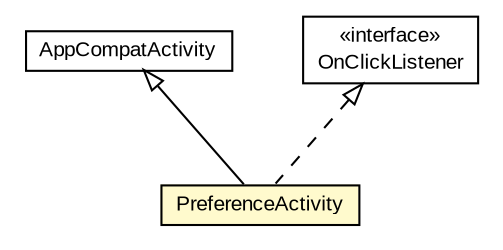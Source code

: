 #!/usr/local/bin/dot
#
# Class diagram 
# Generated by UMLGraph version R5_6-24-gf6e263 (http://www.umlgraph.org/)
#

digraph G {
	edge [fontname="arial",fontsize=10,labelfontname="arial",labelfontsize=10];
	node [fontname="arial",fontsize=10,shape=plaintext];
	nodesep=0.25;
	ranksep=0.5;
	// org.osmdroid.PreferenceActivity
	c26046 [label=<<table title="org.osmdroid.PreferenceActivity" border="0" cellborder="1" cellspacing="0" cellpadding="2" port="p" bgcolor="lemonChiffon" href="./PreferenceActivity.html">
		<tr><td><table border="0" cellspacing="0" cellpadding="1">
<tr><td align="center" balign="center"> PreferenceActivity </td></tr>
		</table></td></tr>
		</table>>, URL="./PreferenceActivity.html", fontname="arial", fontcolor="black", fontsize=10.0];
	//org.osmdroid.PreferenceActivity extends android.support.v7.app.AppCompatActivity
	c26195:p -> c26046:p [dir=back,arrowtail=empty];
	//org.osmdroid.PreferenceActivity implements android.view.View.OnClickListener
	c26196:p -> c26046:p [dir=back,arrowtail=empty,style=dashed];
	// android.support.v7.app.AppCompatActivity
	c26195 [label=<<table title="android.support.v7.app.AppCompatActivity" border="0" cellborder="1" cellspacing="0" cellpadding="2" port="p" href="http://java.sun.com/j2se/1.4.2/docs/api/android/support/v7/app/AppCompatActivity.html">
		<tr><td><table border="0" cellspacing="0" cellpadding="1">
<tr><td align="center" balign="center"> AppCompatActivity </td></tr>
		</table></td></tr>
		</table>>, URL="http://java.sun.com/j2se/1.4.2/docs/api/android/support/v7/app/AppCompatActivity.html", fontname="arial", fontcolor="black", fontsize=10.0];
	// android.view.View.OnClickListener
	c26196 [label=<<table title="android.view.View.OnClickListener" border="0" cellborder="1" cellspacing="0" cellpadding="2" port="p" href="http://java.sun.com/j2se/1.4.2/docs/api/android/view/View/OnClickListener.html">
		<tr><td><table border="0" cellspacing="0" cellpadding="1">
<tr><td align="center" balign="center"> &#171;interface&#187; </td></tr>
<tr><td align="center" balign="center"> OnClickListener </td></tr>
		</table></td></tr>
		</table>>, URL="http://java.sun.com/j2se/1.4.2/docs/api/android/view/View/OnClickListener.html", fontname="arial", fontcolor="black", fontsize=10.0];
}

